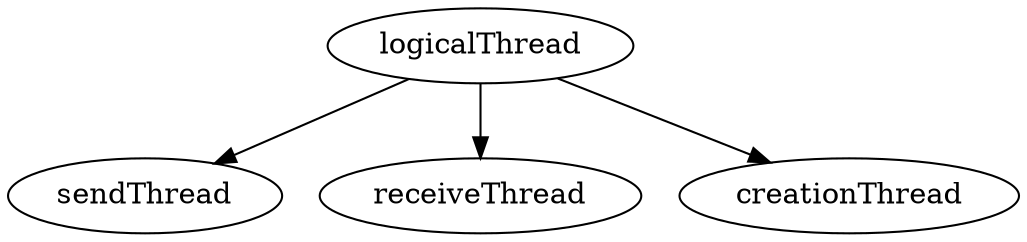 digraph G {
    logicalThread -> sendThread;
    logicalThread -> receiveThread;
    logicalThread -> creationThread; 
}
